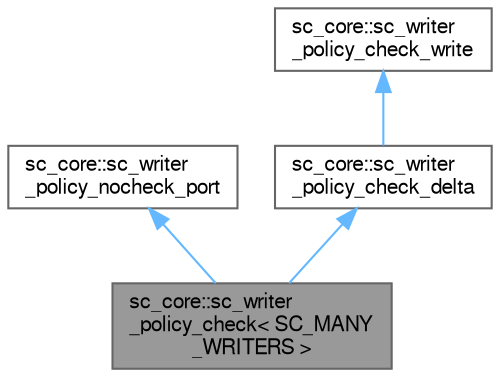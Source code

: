 digraph "sc_core::sc_writer_policy_check&lt; SC_MANY_WRITERS &gt;"
{
 // LATEX_PDF_SIZE
  bgcolor="transparent";
  edge [fontname=FreeSans,fontsize=10,labelfontname=FreeSans,labelfontsize=10];
  node [fontname=FreeSans,fontsize=10,shape=box,height=0.2,width=0.4];
  Node1 [id="Node000001",label="sc_core::sc_writer\l_policy_check\< SC_MANY\l_WRITERS \>",height=0.2,width=0.4,color="gray40", fillcolor="grey60", style="filled", fontcolor="black",tooltip=" "];
  Node2 -> Node1 [id="edge1_Node000001_Node000002",dir="back",color="steelblue1",style="solid",tooltip=" "];
  Node2 [id="Node000002",label="sc_core::sc_writer\l_policy_nocheck_port",height=0.2,width=0.4,color="gray40", fillcolor="white", style="filled",URL="$a01541.html",tooltip=" "];
  Node3 -> Node1 [id="edge2_Node000001_Node000003",dir="back",color="steelblue1",style="solid",tooltip=" "];
  Node3 [id="Node000003",label="sc_core::sc_writer\l_policy_check_delta",height=0.2,width=0.4,color="gray40", fillcolor="white", style="filled",URL="$a01537.html",tooltip=" "];
  Node4 -> Node3 [id="edge3_Node000003_Node000004",dir="back",color="steelblue1",style="solid",tooltip=" "];
  Node4 [id="Node000004",label="sc_core::sc_writer\l_policy_check_write",height=0.2,width=0.4,color="gray40", fillcolor="white", style="filled",URL="$a01533.html",tooltip=" "];
}
